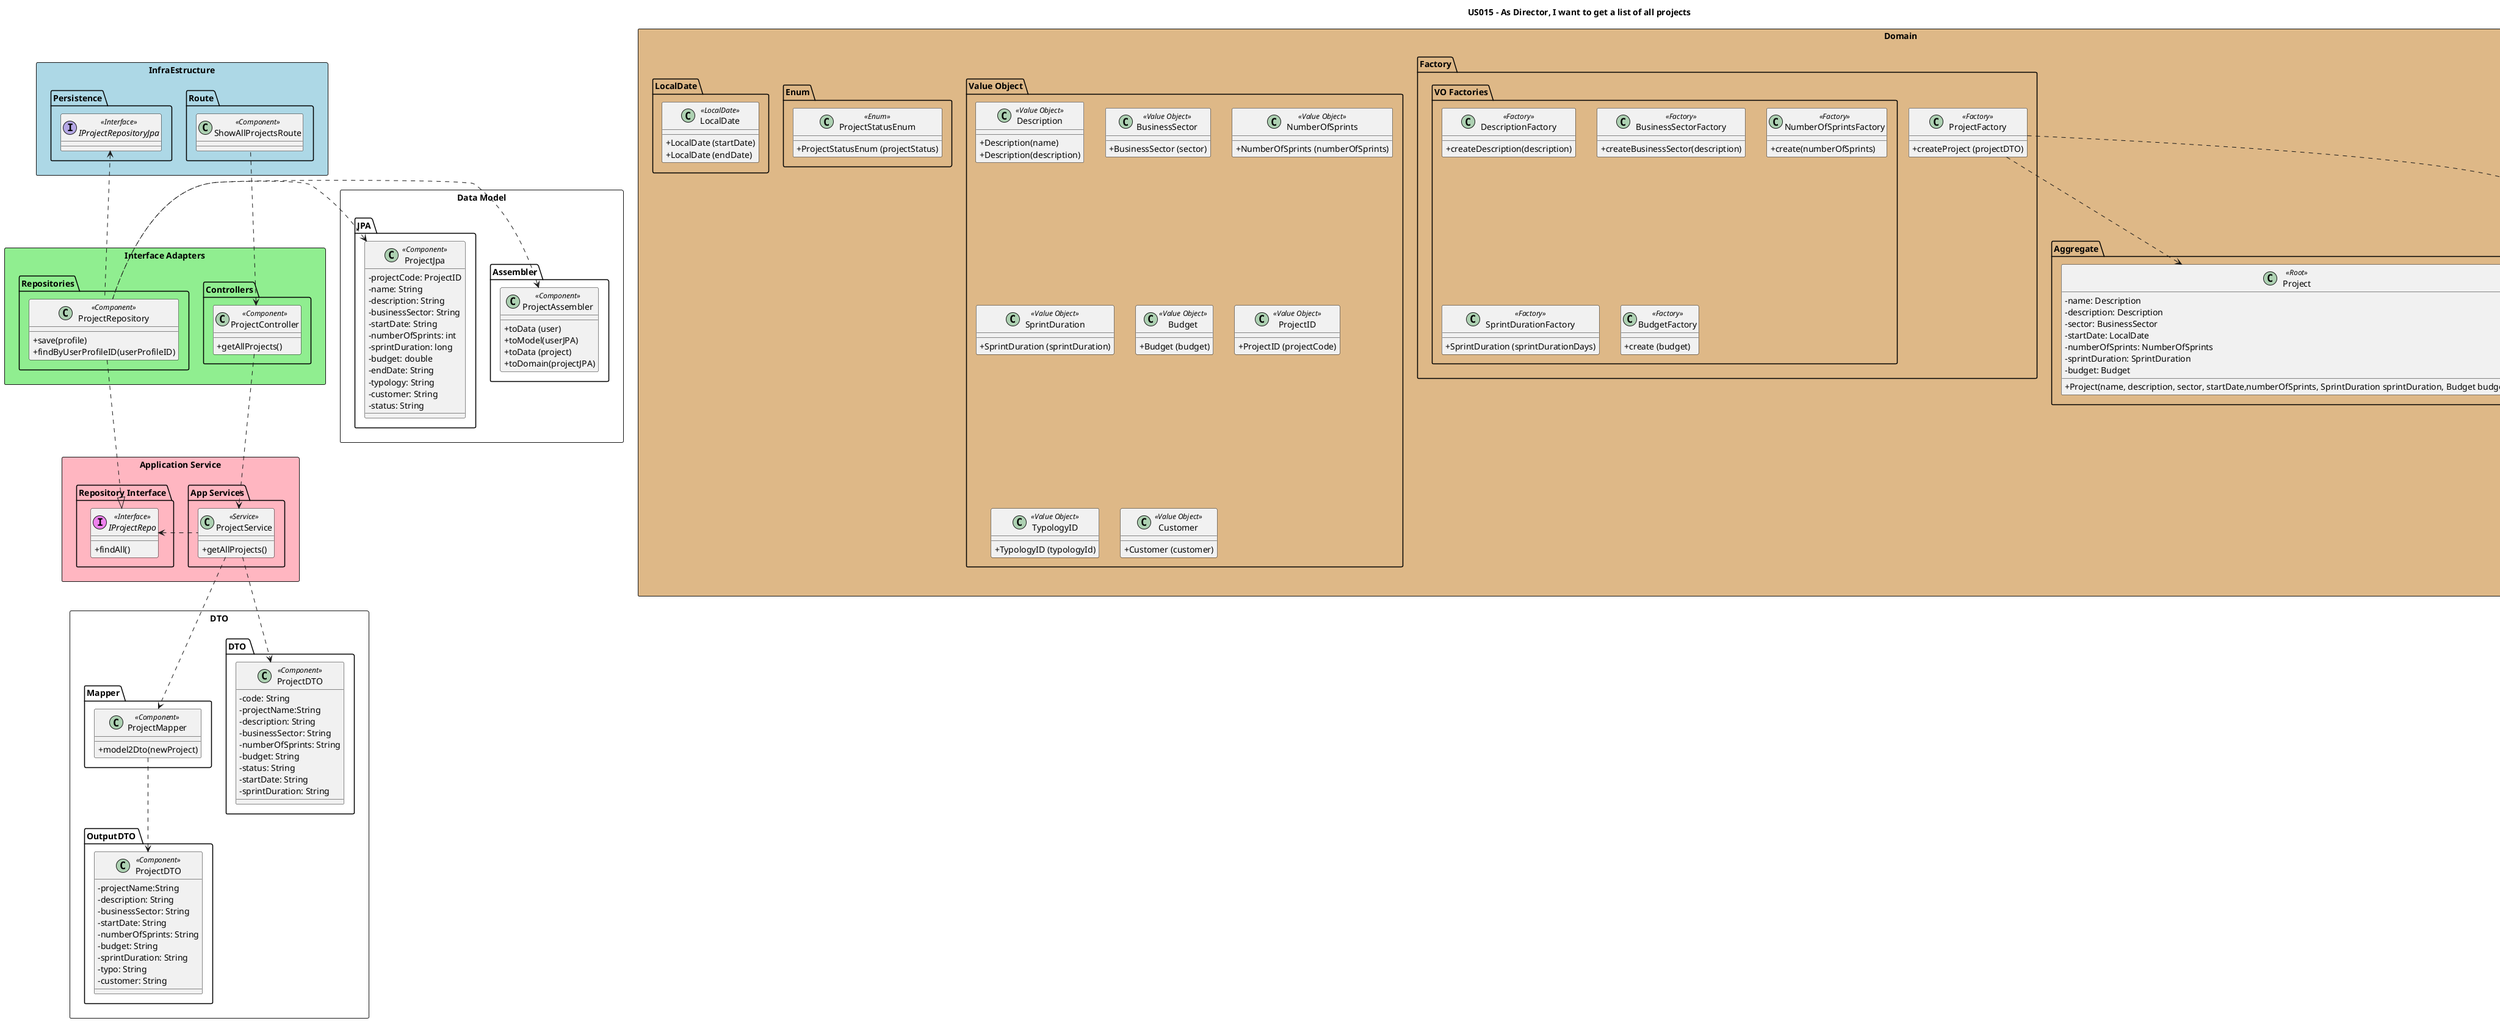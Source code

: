 @startuml
'https://plantuml.com/class-diagram

title US015 - As Director, I want to get a list of all projects

skinparam classAttributeIconSize 0



package "InfraEstructure" <<Rectangle>> #lightblue {
package "Route"{
    class "ShowAllProjectsRoute" as route <<Component>>
    }

    package "Persistence" {
    interface "IProjectRepositoryJpa" as jpa <<Interface>>
    }
}

package "Interface Adapters" <<Rectangle>> #lightgreen {
package "Controllers" <<Folder>> {

class "ProjectController" as ctrl << Component >> {
+getAllProjects()
}
}

package "Repositories" <<Folder>>{
class "ProjectRepository" as uRepo << Component >> {
+save(profile)
+findByUserProfileID(userProfileID)
    }
}
}


package "Application Service" <<Rectangle>> #lightpink{
package "App Services" {
class "ProjectService" as srv << Service >> {
+getAllProjects()
   }
}

package "Repository Interface" {
interface "IProjectRepo" as repo <<(I, Violet) Interface>>{
+findAll()
}
}
}

package "Domain" <<Rectangle>> #burlywood{

package "Aggregate" <<Folder>>{
class "Project" as project << Root >> {
- name: Description
- description: Description
- sector: BusinessSector
- startDate: LocalDate
- numberOfSprints: NumberOfSprints
- sprintDuration: SprintDuration
- budget: Budget

+ Project(name, description, sector, startDate,numberOfSprints, SprintDuration sprintDuration, Budget budget)
}
}

package "Factory" as factory <<Folder>>{

package "VO Factories" as vofac <<Folder>> {


class "DescriptionFactory" as f <<Factory>> {
+createDescription(description)
}

 class "BusinessSectorFactory" as f1 <<Factory>> {
+createBusinessSector(description)
  }

class "NumberOfSprintsFactory" as f3 <<Factory>> {
+create(numberOfSprints)
}

class "SprintDurationFactory" as f4 <<Factory>> {
+SprintDuration (sprintDurationDays)
}

class "BudgetFactory" as f5 <<Factory>> {
+create (budget)
}
}

class "ProjectFactory" as f6 <<Factory>> {
+createProject (projectDTO)
}


}


package "Factory Interface" as int <<Folder>> {
package "VO Factory Interface" as factoryInterface <<Folder>>{

 interface "IDescription" as i <<Interface>> {
+createDescription(description)
  }

interface "IBusiness Sector" as i1 <<Interface>> {
+createBusinessSector(description)
  }


interface "INumberOfSprints" as i2 <<Interface>> {
+create(numberOfSprints)
  }

interface "ISprintDuration" as i3 <<Interface>> {
+SprintDuration (sprintDurationDays)
  }

interface "IBudget" as i4 <<Interface>> {
+create (budget)
  }
  }

interface "IProjectFactory" as i5 <<Interface>> {
  +createProject (projectDTO)
  }
  }


package "Value Object" as valueobject {

class "Description" as VO <<Value Object>> {
+Description(name)
+Description(description)
}

class "BusinessSector" as VO2 <<Value Object>> {
+BusinessSector (sector)
}

class "NumberOfSprints" as VO4 <<Value Object>> {
+NumberOfSprints (numberOfSprints)
}

class "SprintDuration" as VO5 <<Value Object>> {
+SprintDuration (sprintDuration)
}

class "Budget" as VO6 <<Value Object>> {
+Budget (budget)
}

class "ProjectID" as VO7 <<Value Object>> {
+ProjectID (projectCode)
}

class "TypologyID" as VO8 <<Value Object>> {
+TypologyID (typologyId)
}

class "Customer" as VO9 <<Value Object>> {
+Customer (customer)
}
}

package "Enum" as enum {
class "ProjectStatusEnum" as V10 <<Enum>> {
+ProjectStatusEnum (projectStatus)
}
}

package "LocalDate" as localdate {
class "LocalDate" as V11 <<LocalDate>> {
+LocalDate (startDate)
+LocalDate (endDate)
}
}

}



package "Data Model" <<Rectangle>>{
package "Assembler" <<Folder>> {
        class "UserJpaAssembler" as assemblerjpa <<Component>> {
        +toData (user)
        +toModel(userJPA)
        }
     }
 }






package "DTO" <<Rectangle>>  {

package "DTO " {
    class "ProjectDTO" as dto <<Component>> {
    -code: String
    -projectName:String
    -description: String
    -businessSector: String
    -numberOfSprints: String
    -budget: String
    -status: String
    -startDate: String
    -sprintDuration: String
    }
    }


package "Mapper"{
    class "ProjectMapper" as mapper <<Component>> {
    +model2Dto(newProject)
    }
}


     package "OutputDTO " {
         class "ProjectDTO" as outputdto <<Component>> {
         -projectName:String
         -description: String
         -businessSector: String
         -startDate: String
         -numberOfSprints: String
         -budget: String
         -sprintDuration: String
         -typo: String
         -customer: String
         }
     }
      }
    package "Data Model" <<Rectangle>>{
    package "Assembler" <<Folder>> {
        class "ProjectAssembler" as assemblerjpa <<Component>> {
        +toData (project)
        +toDomain(projectJPA)
        }
    }


    package "JPA" <<Folder>> {
        class "ProjectJpa" as projjpa <<Component>> {
        -projectCode: ProjectID
        -name: String
        -description: String
        -businessSector: String
        -startDate: String
        -numberOfSprints: int
        -sprintDuration: long
        -budget: double
        -endDate: String
        -typology: String
        -customer: String
        -status: String
        }


uRepo .up.> jpa
route .up.> ctrl
uRepo .down.|>repo
srv .l.> repo
ctrl .d.>srv
f6 .d.|> i5
uRepo ..l.>projjpa
uRepo ..l.>assemblerjpa
mapper ..> outputdto
srv..>mapper
srv..>dto
f6..>project


@enduml